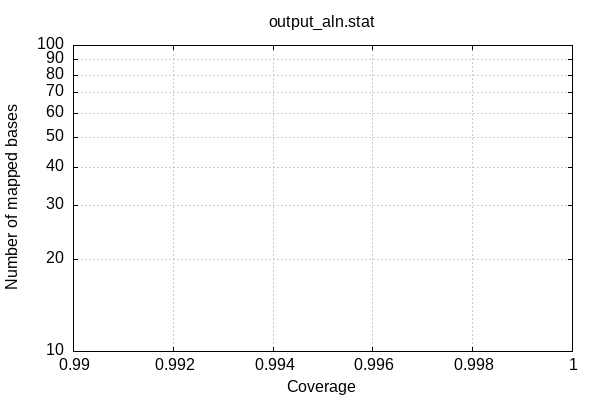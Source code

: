 
            set terminal png size 600,400 truecolor
            set output "plot_stat_output-coverage.png"
            set grid xtics ytics y2tics back lc rgb "#cccccc"
            set ylabel "Number of mapped bases"
            set xlabel "Coverage"
            set log y
            set style fill solid border -1
            set title "output_aln.stat" noenhanced
            set xrange [:1]
            plot '-' with lines notitle
        1	72
end
